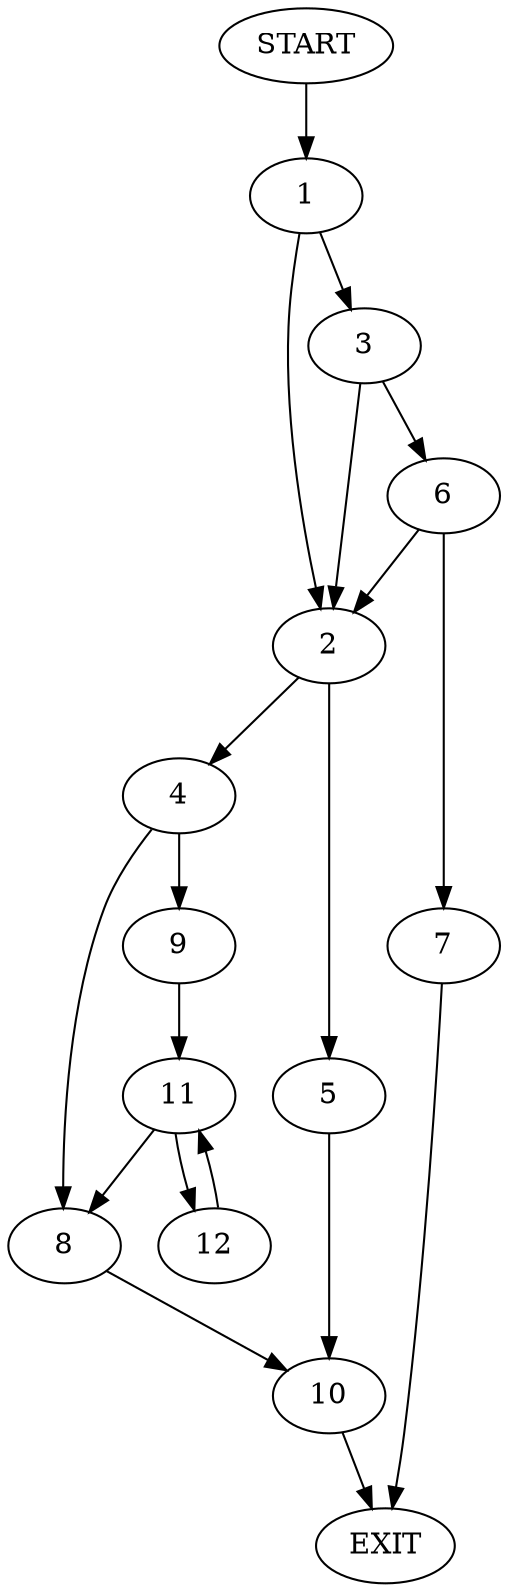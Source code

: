 digraph {
0 [label="START"]
13 [label="EXIT"]
0 -> 1
1 -> 2
1 -> 3
2 -> 4
2 -> 5
3 -> 6
3 -> 2
6 -> 2
6 -> 7
7 -> 13
4 -> 8
4 -> 9
5 -> 10
9 -> 11
8 -> 10
11 -> 12
11 -> 8
12 -> 11
10 -> 13
}
